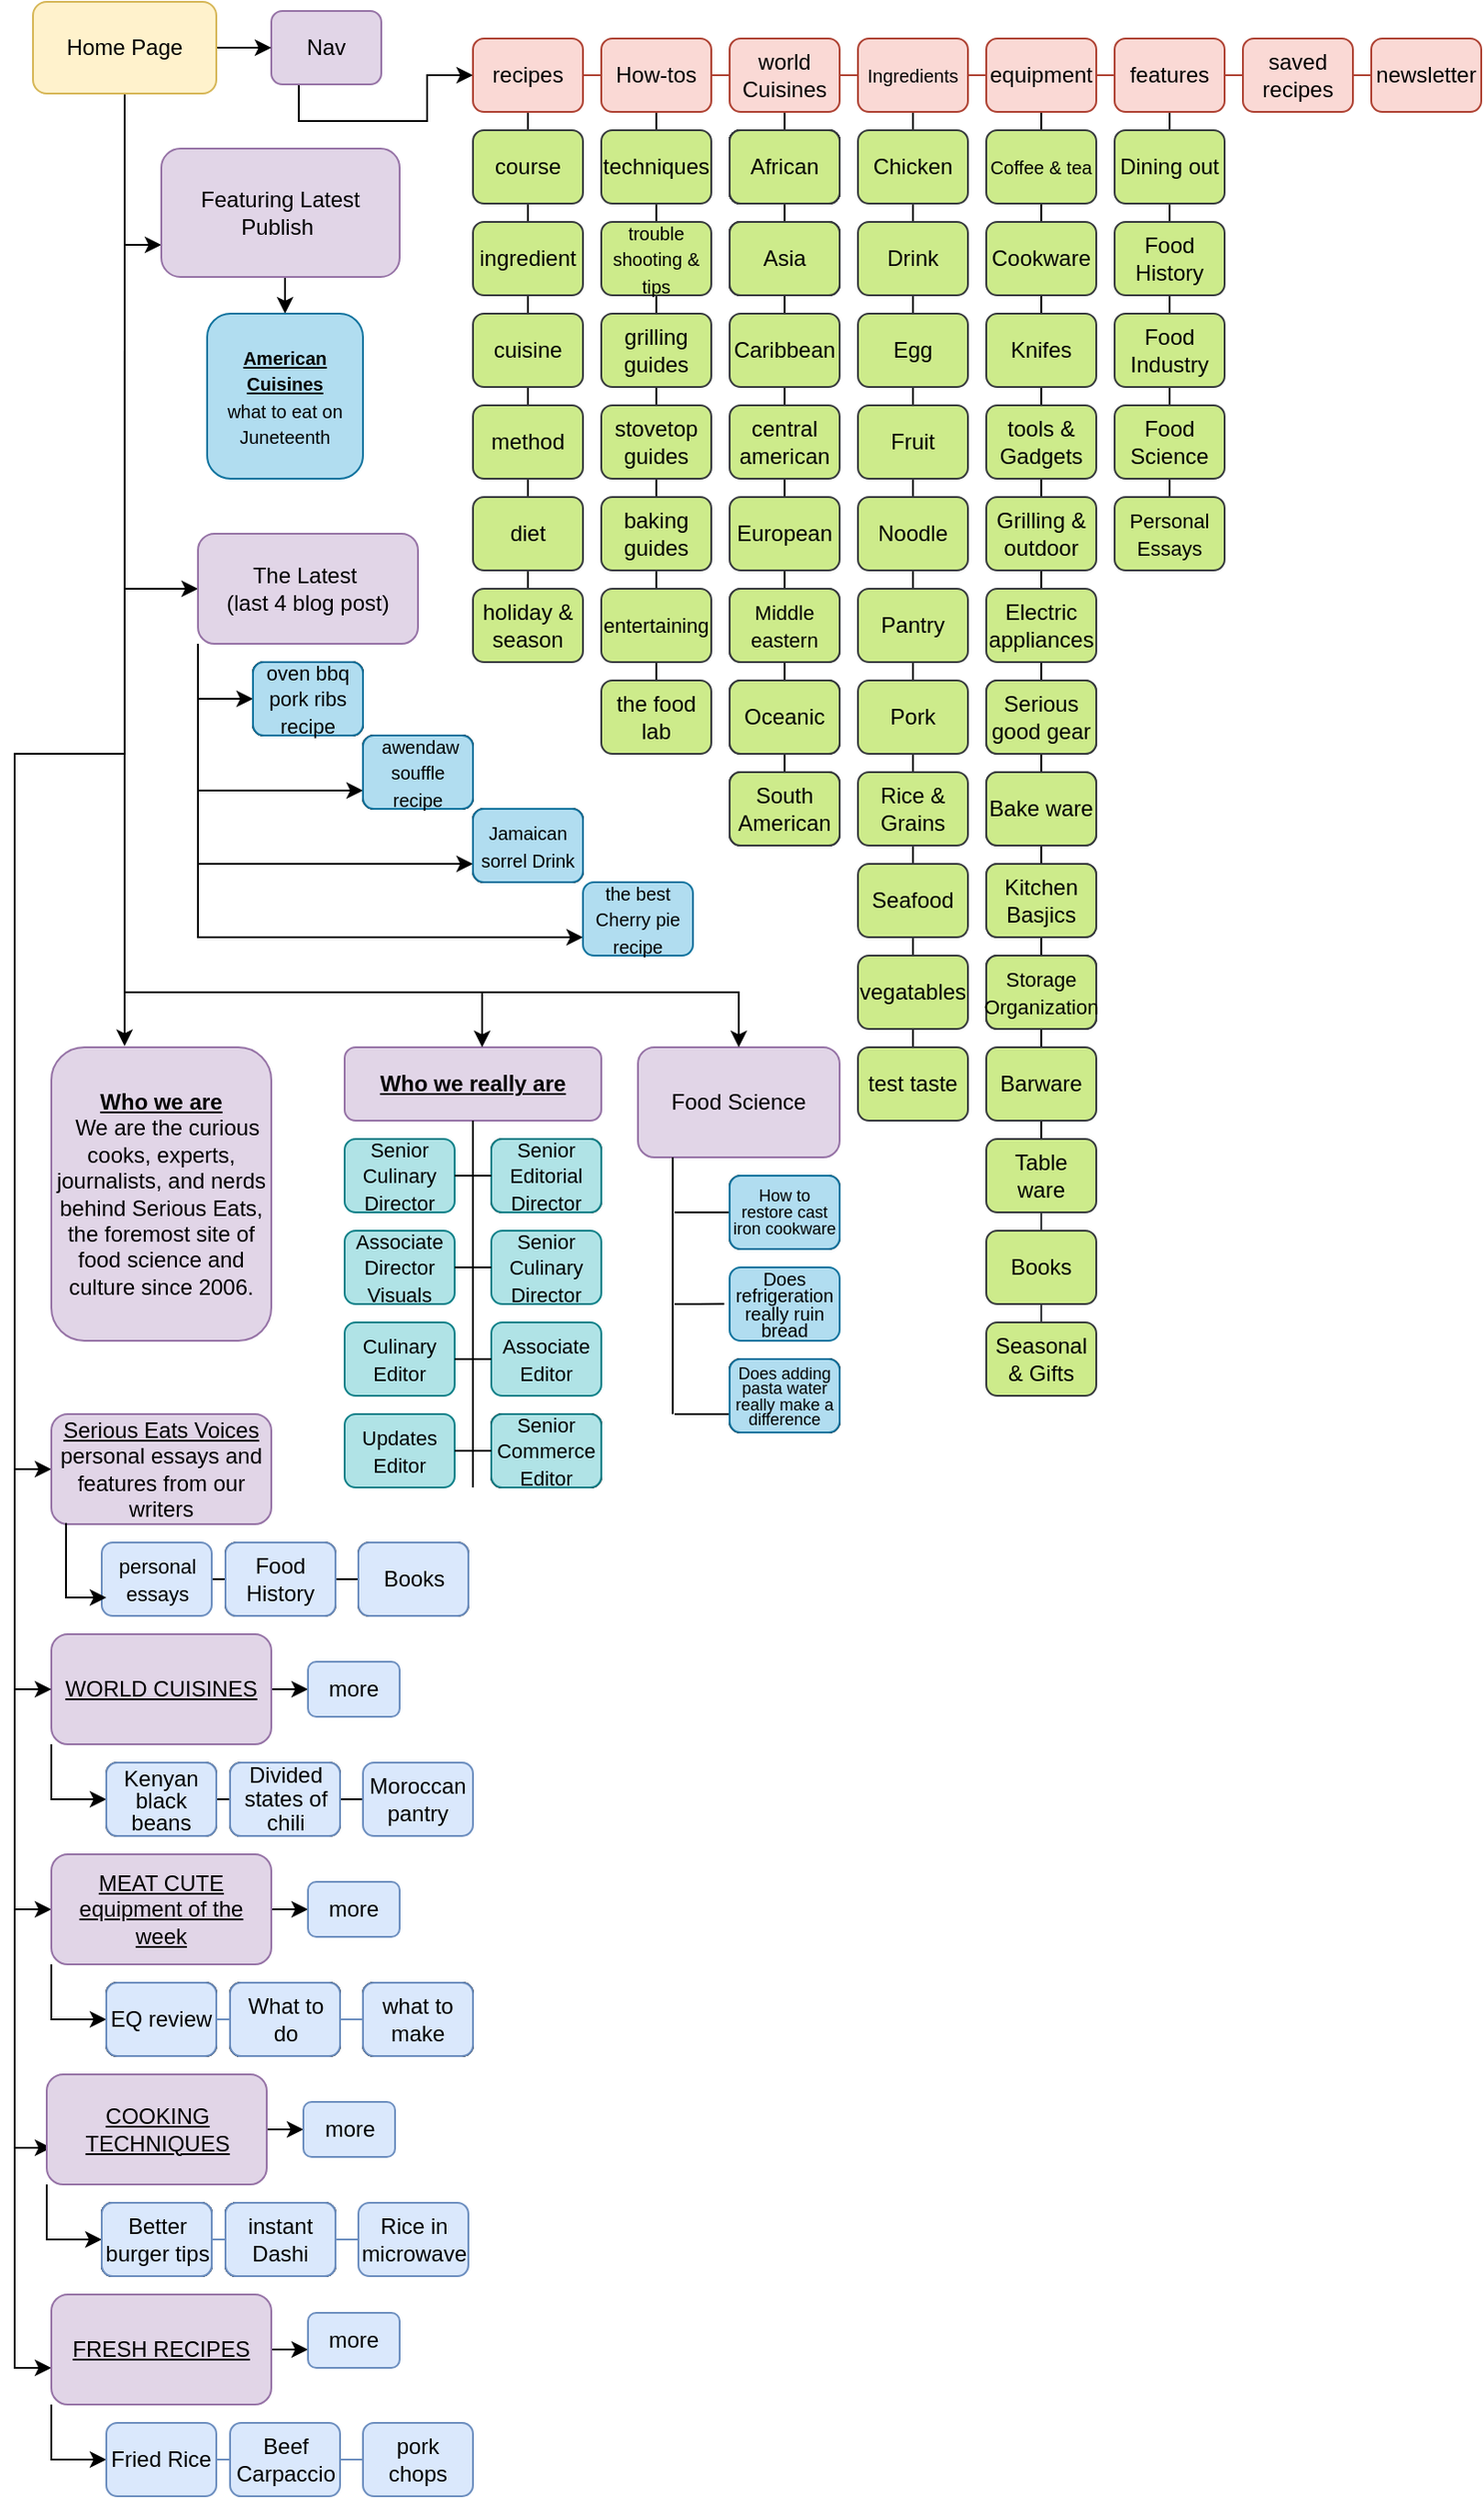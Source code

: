 <mxfile version="21.5.0" type="github">
  <diagram name="Page-1" id="UxIshtgka003ao0sYjYL">
    <mxGraphModel dx="2534" dy="764" grid="1" gridSize="10" guides="1" tooltips="1" connect="1" arrows="0" fold="1" page="1" pageScale="1" pageWidth="1100" pageHeight="1700" math="0" shadow="0">
      <root>
        <mxCell id="0" />
        <mxCell id="1" parent="0" />
        <mxCell id="3FB7eA9qA6CasLgCEaDb-101" value="" style="group" parent="1" vertex="1" connectable="0">
          <mxGeometry x="47.5" y="850" width="200" height="40" as="geometry" />
        </mxCell>
        <mxCell id="3FB7eA9qA6CasLgCEaDb-153" value="" style="endArrow=none;html=1;rounded=0;" parent="3FB7eA9qA6CasLgCEaDb-101" source="3FB7eA9qA6CasLgCEaDb-99" target="3FB7eA9qA6CasLgCEaDb-148" edge="1">
          <mxGeometry width="50" height="50" relative="1" as="geometry">
            <mxPoint x="162.5" y="140" as="sourcePoint" />
            <mxPoint x="212.5" y="90" as="targetPoint" />
          </mxGeometry>
        </mxCell>
        <mxCell id="3FB7eA9qA6CasLgCEaDb-96" value="Books" style="rounded=1;whiteSpace=wrap;html=1;flipH=0;flipV=1;" parent="3FB7eA9qA6CasLgCEaDb-101" vertex="1">
          <mxGeometry x="140" width="60" height="40" as="geometry" />
        </mxCell>
        <mxCell id="3FB7eA9qA6CasLgCEaDb-99" value="&lt;font style=&quot;font-size: 11px;&quot;&gt;personal essays&lt;/font&gt;" style="rounded=1;whiteSpace=wrap;html=1;flipH=0;flipV=1;fillColor=#dae8fc;strokeColor=#6c8ebf;" parent="3FB7eA9qA6CasLgCEaDb-101" vertex="1">
          <mxGeometry width="60" height="40" as="geometry" />
        </mxCell>
        <mxCell id="3FB7eA9qA6CasLgCEaDb-100" value="Food History" style="rounded=1;whiteSpace=wrap;html=1;flipH=0;flipV=1;" parent="3FB7eA9qA6CasLgCEaDb-101" vertex="1">
          <mxGeometry x="67.5" width="60" height="40" as="geometry" />
        </mxCell>
        <mxCell id="3FB7eA9qA6CasLgCEaDb-148" value="Books" style="rounded=1;whiteSpace=wrap;html=1;flipH=0;flipV=1;fillColor=#dae8fc;strokeColor=#6c8ebf;" parent="3FB7eA9qA6CasLgCEaDb-101" vertex="1">
          <mxGeometry x="140" width="60" height="40" as="geometry" />
        </mxCell>
        <mxCell id="3FB7eA9qA6CasLgCEaDb-149" value="Food History" style="rounded=1;whiteSpace=wrap;html=1;flipH=0;flipV=1;fillColor=#dae8fc;strokeColor=#6c8ebf;" parent="3FB7eA9qA6CasLgCEaDb-101" vertex="1">
          <mxGeometry x="67.5" width="60" height="40" as="geometry" />
        </mxCell>
        <mxCell id="VxDrKxtzlqHsqCCPACk3-21" style="edgeStyle=orthogonalEdgeStyle;rounded=0;orthogonalLoop=1;jettySize=auto;html=1;exitX=0.25;exitY=1;exitDx=0;exitDy=0;entryX=0;entryY=0.5;entryDx=0;entryDy=0;" parent="1" source="VxDrKxtzlqHsqCCPACk3-6" target="VxDrKxtzlqHsqCCPACk3-16" edge="1">
          <mxGeometry relative="1" as="geometry" />
        </mxCell>
        <mxCell id="VxDrKxtzlqHsqCCPACk3-6" value="Nav" style="rounded=1;whiteSpace=wrap;html=1;fillColor=#e1d5e7;strokeColor=#9673a6;" parent="1" vertex="1">
          <mxGeometry x="140" y="15" width="60" height="40" as="geometry" />
        </mxCell>
        <mxCell id="VxDrKxtzlqHsqCCPACk3-8" style="edgeStyle=orthogonalEdgeStyle;rounded=0;orthogonalLoop=1;jettySize=auto;html=1;exitX=1;exitY=0.5;exitDx=0;exitDy=0;entryX=0;entryY=0.5;entryDx=0;entryDy=0;" parent="1" source="VxDrKxtzlqHsqCCPACk3-7" target="VxDrKxtzlqHsqCCPACk3-6" edge="1">
          <mxGeometry relative="1" as="geometry" />
        </mxCell>
        <mxCell id="3FB7eA9qA6CasLgCEaDb-21" style="edgeStyle=orthogonalEdgeStyle;rounded=0;orthogonalLoop=1;jettySize=auto;html=1;exitX=0.5;exitY=1;exitDx=0;exitDy=0;entryX=0.75;entryY=1;entryDx=0;entryDy=0;" parent="1" source="VxDrKxtzlqHsqCCPACk3-7" target="3FB7eA9qA6CasLgCEaDb-19" edge="1">
          <mxGeometry relative="1" as="geometry" />
        </mxCell>
        <mxCell id="3FB7eA9qA6CasLgCEaDb-24" style="edgeStyle=orthogonalEdgeStyle;rounded=0;orthogonalLoop=1;jettySize=auto;html=1;exitX=0.5;exitY=1;exitDx=0;exitDy=0;entryX=0;entryY=0.5;entryDx=0;entryDy=0;" parent="1" source="VxDrKxtzlqHsqCCPACk3-7" target="3FB7eA9qA6CasLgCEaDb-22" edge="1">
          <mxGeometry relative="1" as="geometry" />
        </mxCell>
        <mxCell id="3FB7eA9qA6CasLgCEaDb-41" style="edgeStyle=orthogonalEdgeStyle;rounded=0;orthogonalLoop=1;jettySize=auto;html=1;exitX=0.5;exitY=1;exitDx=0;exitDy=0;entryX=0.333;entryY=-0.004;entryDx=0;entryDy=0;entryPerimeter=0;" parent="1" source="VxDrKxtzlqHsqCCPACk3-7" target="3FB7eA9qA6CasLgCEaDb-40" edge="1">
          <mxGeometry relative="1" as="geometry">
            <mxPoint x="30" y="560" as="targetPoint" />
            <Array as="points" />
          </mxGeometry>
        </mxCell>
        <mxCell id="3FB7eA9qA6CasLgCEaDb-93" style="edgeStyle=orthogonalEdgeStyle;rounded=0;orthogonalLoop=1;jettySize=auto;html=1;exitX=0.5;exitY=1;exitDx=0;exitDy=0;entryX=0;entryY=0.5;entryDx=0;entryDy=0;" parent="1" source="VxDrKxtzlqHsqCCPACk3-7" target="3FB7eA9qA6CasLgCEaDb-92" edge="1">
          <mxGeometry relative="1" as="geometry" />
        </mxCell>
        <mxCell id="VxDrKxtzlqHsqCCPACk3-7" value="Home Page" style="rounded=1;whiteSpace=wrap;html=1;fillColor=#fff2cc;strokeColor=#d6b656;" parent="1" vertex="1">
          <mxGeometry x="10" y="10" width="100" height="50" as="geometry" />
        </mxCell>
        <mxCell id="3FB7eA9qA6CasLgCEaDb-3" value="" style="endArrow=none;html=1;rounded=0;fillColor=#cdeb8b;strokeColor=#36393d;" parent="1" source="3FB7eA9qA6CasLgCEaDb-2" target="VxDrKxtzlqHsqCCPACk3-121" edge="1">
          <mxGeometry width="50" height="50" relative="1" as="geometry">
            <mxPoint x="450" y="720" as="sourcePoint" />
            <mxPoint x="500" y="670" as="targetPoint" />
          </mxGeometry>
        </mxCell>
        <mxCell id="3FB7eA9qA6CasLgCEaDb-15" value="" style="endArrow=none;html=1;rounded=0;exitX=0.5;exitY=1;exitDx=0;exitDy=0;" parent="1" source="3FB7eA9qA6CasLgCEaDb-9" target="VxDrKxtzlqHsqCCPACk3-11" edge="1">
          <mxGeometry width="50" height="50" relative="1" as="geometry">
            <mxPoint x="640" y="-22" as="sourcePoint" />
            <mxPoint x="570" y="230" as="targetPoint" />
            <Array as="points">
              <mxPoint x="630" y="70" />
              <mxPoint x="630" y="85" />
            </Array>
          </mxGeometry>
        </mxCell>
        <mxCell id="VxDrKxtzlqHsqCCPACk3-125" value="" style="endArrow=none;html=1;rounded=0;" parent="1" source="VxDrKxtzlqHsqCCPACk3-121" target="VxDrKxtzlqHsqCCPACk3-12" edge="1">
          <mxGeometry width="50" height="50" relative="1" as="geometry">
            <mxPoint x="740" y="410" as="sourcePoint" />
            <mxPoint x="620" y="390" as="targetPoint" />
          </mxGeometry>
        </mxCell>
        <mxCell id="VxDrKxtzlqHsqCCPACk3-93" value="" style="endArrow=none;html=1;rounded=0;" parent="1" source="VxDrKxtzlqHsqCCPACk3-90" target="VxDrKxtzlqHsqCCPACk3-13" edge="1">
          <mxGeometry width="50" height="50" relative="1" as="geometry">
            <mxPoint x="670" y="360" as="sourcePoint" />
            <mxPoint x="550" y="340" as="targetPoint" />
          </mxGeometry>
        </mxCell>
        <mxCell id="VxDrKxtzlqHsqCCPACk3-22" value="" style="endArrow=none;html=1;rounded=0;fillColor=#fad9d5;strokeColor=#ae4132;" parent="1" source="VxDrKxtzlqHsqCCPACk3-16" target="VxDrKxtzlqHsqCCPACk3-9" edge="1">
          <mxGeometry width="50" height="50" relative="1" as="geometry">
            <mxPoint x="450" y="190" as="sourcePoint" />
            <mxPoint x="500" y="140" as="targetPoint" />
          </mxGeometry>
        </mxCell>
        <mxCell id="VxDrKxtzlqHsqCCPACk3-33" value="" style="endArrow=none;html=1;rounded=0;" parent="1" source="VxDrKxtzlqHsqCCPACk3-32" target="VxDrKxtzlqHsqCCPACk3-16" edge="1">
          <mxGeometry width="50" height="50" relative="1" as="geometry">
            <mxPoint x="400" y="200" as="sourcePoint" />
            <mxPoint x="450" y="150" as="targetPoint" />
          </mxGeometry>
        </mxCell>
        <mxCell id="VxDrKxtzlqHsqCCPACk3-45" value="" style="endArrow=none;html=1;rounded=0;exitX=0.5;exitY=1;exitDx=0;exitDy=0;" parent="1" source="VxDrKxtzlqHsqCCPACk3-50" edge="1">
          <mxGeometry width="50" height="50" relative="1" as="geometry">
            <mxPoint x="540" y="200" as="sourcePoint" />
            <mxPoint x="420" y="70" as="targetPoint" />
            <Array as="points">
              <mxPoint x="420" y="460" />
              <mxPoint x="420" y="260" />
            </Array>
          </mxGeometry>
        </mxCell>
        <mxCell id="VxDrKxtzlqHsqCCPACk3-37" value="" style="endArrow=none;html=1;rounded=0;exitX=0.5;exitY=1;exitDx=0;exitDy=0;" parent="1" source="VxDrKxtzlqHsqCCPACk3-41" edge="1">
          <mxGeometry width="50" height="50" relative="1" as="geometry">
            <mxPoint x="470" y="200" as="sourcePoint" />
            <mxPoint x="350" y="70" as="targetPoint" />
          </mxGeometry>
        </mxCell>
        <mxCell id="VxDrKxtzlqHsqCCPACk3-25" value="course" style="rounded=1;whiteSpace=wrap;html=1;fillColor=#cdeb8b;strokeColor=#36393d;" parent="1" vertex="1">
          <mxGeometry x="250" y="80" width="60" height="40" as="geometry" />
        </mxCell>
        <mxCell id="VxDrKxtzlqHsqCCPACk3-26" value="ingredient" style="rounded=1;whiteSpace=wrap;html=1;fillColor=#cdeb8b;strokeColor=#36393d;" parent="1" vertex="1">
          <mxGeometry x="250" y="130" width="60" height="40" as="geometry" />
        </mxCell>
        <mxCell id="VxDrKxtzlqHsqCCPACk3-27" value="cuisine" style="rounded=1;whiteSpace=wrap;html=1;fillColor=#cdeb8b;strokeColor=#36393d;" parent="1" vertex="1">
          <mxGeometry x="250" y="180" width="60" height="40" as="geometry" />
        </mxCell>
        <mxCell id="VxDrKxtzlqHsqCCPACk3-28" style="edgeStyle=orthogonalEdgeStyle;rounded=0;orthogonalLoop=1;jettySize=auto;html=1;exitX=0.5;exitY=1;exitDx=0;exitDy=0;fillColor=#cdeb8b;strokeColor=#36393d;" parent="1" source="VxDrKxtzlqHsqCCPACk3-26" target="VxDrKxtzlqHsqCCPACk3-26" edge="1">
          <mxGeometry relative="1" as="geometry" />
        </mxCell>
        <mxCell id="VxDrKxtzlqHsqCCPACk3-29" style="edgeStyle=orthogonalEdgeStyle;rounded=0;orthogonalLoop=1;jettySize=auto;html=1;exitX=0.5;exitY=1;exitDx=0;exitDy=0;fillColor=#cdeb8b;strokeColor=#36393d;" parent="1" source="VxDrKxtzlqHsqCCPACk3-27" target="VxDrKxtzlqHsqCCPACk3-27" edge="1">
          <mxGeometry relative="1" as="geometry" />
        </mxCell>
        <mxCell id="VxDrKxtzlqHsqCCPACk3-30" value="method" style="rounded=1;whiteSpace=wrap;html=1;fillColor=#cdeb8b;strokeColor=#36393d;" parent="1" vertex="1">
          <mxGeometry x="250" y="230" width="60" height="40" as="geometry" />
        </mxCell>
        <mxCell id="VxDrKxtzlqHsqCCPACk3-31" value="diet" style="rounded=1;whiteSpace=wrap;html=1;fillColor=#cdeb8b;strokeColor=#36393d;" parent="1" vertex="1">
          <mxGeometry x="250" y="280" width="60" height="40" as="geometry" />
        </mxCell>
        <mxCell id="VxDrKxtzlqHsqCCPACk3-32" value="holiday &amp;amp; season" style="rounded=1;whiteSpace=wrap;html=1;fillColor=#cdeb8b;strokeColor=#36393d;" parent="1" vertex="1">
          <mxGeometry x="250" y="330" width="60" height="40" as="geometry" />
        </mxCell>
        <mxCell id="VxDrKxtzlqHsqCCPACk3-34" value="techniques" style="rounded=1;whiteSpace=wrap;html=1;fillColor=#cdeb8b;strokeColor=#36393d;" parent="1" vertex="1">
          <mxGeometry x="320" y="80" width="60" height="40" as="geometry" />
        </mxCell>
        <mxCell id="VxDrKxtzlqHsqCCPACk3-35" value="&lt;font style=&quot;font-size: 10px;&quot;&gt;trouble&lt;br&gt;shooting &amp;amp;&lt;br&gt;tips&lt;br&gt;&lt;/font&gt;" style="rounded=1;whiteSpace=wrap;html=1;fillColor=#cdeb8b;strokeColor=#36393d;" parent="1" vertex="1">
          <mxGeometry x="320" y="130" width="60" height="40" as="geometry" />
        </mxCell>
        <mxCell id="VxDrKxtzlqHsqCCPACk3-36" value="grilling guides" style="rounded=1;whiteSpace=wrap;html=1;fillColor=#cdeb8b;strokeColor=#36393d;" parent="1" vertex="1">
          <mxGeometry x="320" y="180" width="60" height="40" as="geometry" />
        </mxCell>
        <mxCell id="VxDrKxtzlqHsqCCPACk3-38" value="stovetop guides" style="rounded=1;whiteSpace=wrap;html=1;fillColor=#cdeb8b;strokeColor=#36393d;" parent="1" vertex="1">
          <mxGeometry x="320" y="230" width="60" height="40" as="geometry" />
        </mxCell>
        <mxCell id="VxDrKxtzlqHsqCCPACk3-39" value="baking guides" style="rounded=1;whiteSpace=wrap;html=1;fillColor=#cdeb8b;strokeColor=#36393d;" parent="1" vertex="1">
          <mxGeometry x="320" y="280" width="60" height="40" as="geometry" />
        </mxCell>
        <mxCell id="VxDrKxtzlqHsqCCPACk3-40" value="&lt;font style=&quot;font-size: 11px;&quot;&gt;entertaining&lt;/font&gt;" style="rounded=1;whiteSpace=wrap;html=1;fillColor=#cdeb8b;strokeColor=#36393d;" parent="1" vertex="1">
          <mxGeometry x="320" y="330" width="60" height="40" as="geometry" />
        </mxCell>
        <mxCell id="VxDrKxtzlqHsqCCPACk3-41" value="the food lab" style="rounded=1;whiteSpace=wrap;html=1;fillColor=#cdeb8b;strokeColor=#36393d;" parent="1" vertex="1">
          <mxGeometry x="320" y="380" width="60" height="40" as="geometry" />
        </mxCell>
        <mxCell id="VxDrKxtzlqHsqCCPACk3-43" value="African" style="rounded=1;whiteSpace=wrap;html=1;fillColor=#cdeb8b;strokeColor=#36393d;" parent="1" vertex="1">
          <mxGeometry x="390" y="80" width="60" height="40" as="geometry" />
        </mxCell>
        <mxCell id="VxDrKxtzlqHsqCCPACk3-44" value="&lt;font style=&quot;font-size: 12px;&quot;&gt;Asia&lt;br&gt;&lt;/font&gt;" style="rounded=1;whiteSpace=wrap;html=1;fillColor=#cdeb8b;strokeColor=#36393d;" parent="1" vertex="1">
          <mxGeometry x="390" y="130" width="60" height="40" as="geometry" />
        </mxCell>
        <mxCell id="VxDrKxtzlqHsqCCPACk3-46" value="Caribbean" style="rounded=1;whiteSpace=wrap;html=1;fillColor=#cdeb8b;strokeColor=#36393d;" parent="1" vertex="1">
          <mxGeometry x="390" y="180" width="60" height="40" as="geometry" />
        </mxCell>
        <mxCell id="VxDrKxtzlqHsqCCPACk3-47" value="central american" style="rounded=1;whiteSpace=wrap;html=1;fillColor=#cdeb8b;strokeColor=#36393d;" parent="1" vertex="1">
          <mxGeometry x="390" y="230" width="60" height="40" as="geometry" />
        </mxCell>
        <mxCell id="VxDrKxtzlqHsqCCPACk3-48" value="European" style="rounded=1;whiteSpace=wrap;html=1;fillColor=#cdeb8b;strokeColor=#36393d;" parent="1" vertex="1">
          <mxGeometry x="390" y="280" width="60" height="40" as="geometry" />
        </mxCell>
        <mxCell id="VxDrKxtzlqHsqCCPACk3-49" value="&lt;font style=&quot;font-size: 11px;&quot;&gt;Middle eastern&lt;/font&gt;" style="rounded=1;whiteSpace=wrap;html=1;fillColor=#cdeb8b;strokeColor=#36393d;" parent="1" vertex="1">
          <mxGeometry x="390" y="330" width="60" height="40" as="geometry" />
        </mxCell>
        <mxCell id="VxDrKxtzlqHsqCCPACk3-50" value="North American" style="rounded=1;whiteSpace=wrap;html=1;fillColor=#cdeb8b;strokeColor=#36393d;" parent="1" vertex="1">
          <mxGeometry x="390" y="380" width="60" height="40" as="geometry" />
        </mxCell>
        <mxCell id="VxDrKxtzlqHsqCCPACk3-51" value="Oceanic" style="rounded=1;whiteSpace=wrap;html=1;fillColor=#cdeb8b;strokeColor=#36393d;" parent="1" vertex="1">
          <mxGeometry x="390" y="430" width="60" height="40" as="geometry" />
        </mxCell>
        <mxCell id="VxDrKxtzlqHsqCCPACk3-57" value="Oceanic" style="rounded=1;whiteSpace=wrap;html=1;fillColor=#cdeb8b;strokeColor=#36393d;" parent="1" vertex="1">
          <mxGeometry x="390" y="430" width="60" height="40" as="geometry" />
        </mxCell>
        <mxCell id="VxDrKxtzlqHsqCCPACk3-58" value="North American" style="rounded=1;whiteSpace=wrap;html=1;fillColor=#cdeb8b;strokeColor=#36393d;" parent="1" vertex="1">
          <mxGeometry x="390" y="380" width="60" height="40" as="geometry" />
        </mxCell>
        <mxCell id="VxDrKxtzlqHsqCCPACk3-59" value="&lt;font style=&quot;font-size: 11px;&quot;&gt;Middle eastern&lt;/font&gt;" style="rounded=1;whiteSpace=wrap;html=1;fillColor=#cdeb8b;strokeColor=#36393d;" parent="1" vertex="1">
          <mxGeometry x="390" y="330" width="60" height="40" as="geometry" />
        </mxCell>
        <mxCell id="VxDrKxtzlqHsqCCPACk3-65" value="African" style="rounded=1;whiteSpace=wrap;html=1;fillColor=#cdeb8b;strokeColor=#36393d;" parent="1" vertex="1">
          <mxGeometry x="390" y="80" width="60" height="40" as="geometry" />
        </mxCell>
        <mxCell id="VxDrKxtzlqHsqCCPACk3-66" value="African" style="rounded=1;whiteSpace=wrap;html=1;fillColor=#cdeb8b;strokeColor=#36393d;" parent="1" vertex="1">
          <mxGeometry x="390" y="80" width="60" height="40" as="geometry" />
        </mxCell>
        <mxCell id="VxDrKxtzlqHsqCCPACk3-67" value="African" style="rounded=1;whiteSpace=wrap;html=1;fillColor=#cdeb8b;strokeColor=#36393d;" parent="1" vertex="1">
          <mxGeometry x="390" y="80" width="60" height="40" as="geometry" />
        </mxCell>
        <mxCell id="VxDrKxtzlqHsqCCPACk3-68" value="African" style="rounded=1;whiteSpace=wrap;html=1;fillColor=#cdeb8b;strokeColor=#36393d;" parent="1" vertex="1">
          <mxGeometry x="390" y="80" width="60" height="40" as="geometry" />
        </mxCell>
        <mxCell id="VxDrKxtzlqHsqCCPACk3-69" value="African" style="rounded=1;whiteSpace=wrap;html=1;fillColor=#cdeb8b;strokeColor=#36393d;" parent="1" vertex="1">
          <mxGeometry x="390" y="80" width="60" height="40" as="geometry" />
        </mxCell>
        <mxCell id="VxDrKxtzlqHsqCCPACk3-70" value="African" style="rounded=1;whiteSpace=wrap;html=1;fillColor=#cdeb8b;strokeColor=#36393d;" parent="1" vertex="1">
          <mxGeometry x="390" y="80" width="60" height="40" as="geometry" />
        </mxCell>
        <mxCell id="VxDrKxtzlqHsqCCPACk3-71" value="&lt;font style=&quot;font-size: 12px;&quot;&gt;Asia&lt;br&gt;&lt;/font&gt;" style="rounded=1;whiteSpace=wrap;html=1;fillColor=#cdeb8b;strokeColor=#36393d;" parent="1" vertex="1">
          <mxGeometry x="390" y="130" width="60" height="40" as="geometry" />
        </mxCell>
        <mxCell id="VxDrKxtzlqHsqCCPACk3-72" value="African" style="rounded=1;whiteSpace=wrap;html=1;fillColor=#cdeb8b;strokeColor=#36393d;" parent="1" vertex="1">
          <mxGeometry x="390" y="80" width="60" height="40" as="geometry" />
        </mxCell>
        <mxCell id="VxDrKxtzlqHsqCCPACk3-73" value="&lt;font style=&quot;font-size: 12px;&quot;&gt;Asia&lt;br&gt;&lt;/font&gt;" style="rounded=1;whiteSpace=wrap;html=1;fillColor=#cdeb8b;strokeColor=#36393d;" parent="1" vertex="1">
          <mxGeometry x="390" y="130" width="60" height="40" as="geometry" />
        </mxCell>
        <mxCell id="VxDrKxtzlqHsqCCPACk3-74" value="African" style="rounded=1;whiteSpace=wrap;html=1;fillColor=#cdeb8b;strokeColor=#36393d;" parent="1" vertex="1">
          <mxGeometry x="390" y="80" width="60" height="40" as="geometry" />
        </mxCell>
        <mxCell id="VxDrKxtzlqHsqCCPACk3-75" value="&lt;font style=&quot;font-size: 12px;&quot;&gt;Asia&lt;br&gt;&lt;/font&gt;" style="rounded=1;whiteSpace=wrap;html=1;fillColor=#cdeb8b;strokeColor=#36393d;" parent="1" vertex="1">
          <mxGeometry x="390" y="130" width="60" height="40" as="geometry" />
        </mxCell>
        <mxCell id="VxDrKxtzlqHsqCCPACk3-76" value="African" style="rounded=1;whiteSpace=wrap;html=1;fillColor=#cdeb8b;strokeColor=#36393d;" parent="1" vertex="1">
          <mxGeometry x="390" y="80" width="60" height="40" as="geometry" />
        </mxCell>
        <mxCell id="VxDrKxtzlqHsqCCPACk3-77" value="&lt;font style=&quot;font-size: 12px;&quot;&gt;Asia&lt;br&gt;&lt;/font&gt;" style="rounded=1;whiteSpace=wrap;html=1;fillColor=#cdeb8b;strokeColor=#36393d;" parent="1" vertex="1">
          <mxGeometry x="390" y="130" width="60" height="40" as="geometry" />
        </mxCell>
        <mxCell id="VxDrKxtzlqHsqCCPACk3-78" value="South American" style="rounded=1;whiteSpace=wrap;html=1;fillColor=#cdeb8b;strokeColor=#36393d;" parent="1" vertex="1">
          <mxGeometry x="390" y="430" width="60" height="40" as="geometry" />
        </mxCell>
        <mxCell id="VxDrKxtzlqHsqCCPACk3-79" value="Oceanic" style="rounded=1;whiteSpace=wrap;html=1;fillColor=#cdeb8b;strokeColor=#36393d;" parent="1" vertex="1">
          <mxGeometry x="390" y="380" width="60" height="40" as="geometry" />
        </mxCell>
        <mxCell id="VxDrKxtzlqHsqCCPACk3-9" value="newsletter" style="rounded=1;whiteSpace=wrap;html=1;fillColor=#fad9d5;strokeColor=#ae4132;" parent="1" vertex="1">
          <mxGeometry x="740" y="30" width="60" height="40" as="geometry" />
        </mxCell>
        <mxCell id="VxDrKxtzlqHsqCCPACk3-10" value="saved recipes" style="rounded=1;whiteSpace=wrap;html=1;fillColor=#fad9d5;strokeColor=#ae4132;" parent="1" vertex="1">
          <mxGeometry x="670" y="30" width="60" height="40" as="geometry" />
        </mxCell>
        <mxCell id="VxDrKxtzlqHsqCCPACk3-11" value="features" style="rounded=1;whiteSpace=wrap;html=1;fillColor=#fad9d5;strokeColor=#ae4132;" parent="1" vertex="1">
          <mxGeometry x="600" y="30" width="60" height="40" as="geometry" />
        </mxCell>
        <mxCell id="VxDrKxtzlqHsqCCPACk3-12" value="equipment" style="rounded=1;whiteSpace=wrap;html=1;fillColor=#fad9d5;strokeColor=#ae4132;" parent="1" vertex="1">
          <mxGeometry x="530" y="30" width="60" height="40" as="geometry" />
        </mxCell>
        <mxCell id="VxDrKxtzlqHsqCCPACk3-14" value="world Cuisines" style="rounded=1;whiteSpace=wrap;html=1;fillColor=#fad9d5;strokeColor=#ae4132;" parent="1" vertex="1">
          <mxGeometry x="390" y="30" width="60" height="40" as="geometry" />
        </mxCell>
        <mxCell id="VxDrKxtzlqHsqCCPACk3-15" value="How-tos" style="rounded=1;whiteSpace=wrap;html=1;fillColor=#fad9d5;strokeColor=#ae4132;" parent="1" vertex="1">
          <mxGeometry x="320" y="30" width="60" height="40" as="geometry" />
        </mxCell>
        <mxCell id="VxDrKxtzlqHsqCCPACk3-16" value="recipes" style="rounded=1;whiteSpace=wrap;html=1;fillColor=#fad9d5;strokeColor=#ae4132;" parent="1" vertex="1">
          <mxGeometry x="250" y="30" width="60" height="40" as="geometry" />
        </mxCell>
        <mxCell id="VxDrKxtzlqHsqCCPACk3-80" value="Rice &amp;amp; Grains" style="rounded=1;whiteSpace=wrap;html=1;fillColor=#cdeb8b;strokeColor=#36393d;" parent="1" vertex="1">
          <mxGeometry x="460" y="430" width="60" height="40" as="geometry" />
        </mxCell>
        <mxCell id="VxDrKxtzlqHsqCCPACk3-81" value="Pork" style="rounded=1;whiteSpace=wrap;html=1;fillColor=#cdeb8b;strokeColor=#36393d;" parent="1" vertex="1">
          <mxGeometry x="460" y="380" width="60" height="40" as="geometry" />
        </mxCell>
        <mxCell id="VxDrKxtzlqHsqCCPACk3-82" value="&lt;font style=&quot;font-size: 12px;&quot;&gt;Pantry&lt;/font&gt;" style="rounded=1;whiteSpace=wrap;html=1;fillColor=#cdeb8b;strokeColor=#36393d;" parent="1" vertex="1">
          <mxGeometry x="460" y="330" width="60" height="40" as="geometry" />
        </mxCell>
        <mxCell id="VxDrKxtzlqHsqCCPACk3-83" value="Noodle" style="rounded=1;whiteSpace=wrap;html=1;fillColor=#cdeb8b;strokeColor=#36393d;" parent="1" vertex="1">
          <mxGeometry x="460" y="280" width="60" height="40" as="geometry" />
        </mxCell>
        <mxCell id="VxDrKxtzlqHsqCCPACk3-84" value="Fruit" style="rounded=1;whiteSpace=wrap;html=1;fillColor=#cdeb8b;strokeColor=#36393d;" parent="1" vertex="1">
          <mxGeometry x="460" y="230" width="60" height="40" as="geometry" />
        </mxCell>
        <mxCell id="VxDrKxtzlqHsqCCPACk3-85" value="Egg" style="rounded=1;whiteSpace=wrap;html=1;fillColor=#cdeb8b;strokeColor=#36393d;" parent="1" vertex="1">
          <mxGeometry x="460" y="180" width="60" height="40" as="geometry" />
        </mxCell>
        <mxCell id="VxDrKxtzlqHsqCCPACk3-86" value="&lt;font style=&quot;font-size: 12px;&quot;&gt;Drink&lt;br&gt;&lt;/font&gt;" style="rounded=1;whiteSpace=wrap;html=1;fillColor=#cdeb8b;strokeColor=#36393d;" parent="1" vertex="1">
          <mxGeometry x="460" y="130" width="60" height="40" as="geometry" />
        </mxCell>
        <mxCell id="VxDrKxtzlqHsqCCPACk3-87" value="Chicken" style="rounded=1;whiteSpace=wrap;html=1;container=0;fillColor=#cdeb8b;strokeColor=#36393d;" parent="1" vertex="1">
          <mxGeometry x="460" y="80" width="60" height="40" as="geometry" />
        </mxCell>
        <mxCell id="VxDrKxtzlqHsqCCPACk3-89" value="Seafood" style="rounded=1;whiteSpace=wrap;html=1;flipH=0;flipV=0;fillColor=#cdeb8b;strokeColor=#36393d;" parent="1" vertex="1">
          <mxGeometry x="460" y="480" width="60" height="40" as="geometry" />
        </mxCell>
        <mxCell id="VxDrKxtzlqHsqCCPACk3-90" value="test taste" style="rounded=1;whiteSpace=wrap;html=1;flipH=0;flipV=0;fillColor=#cdeb8b;strokeColor=#36393d;" parent="1" vertex="1">
          <mxGeometry x="460" y="580" width="60" height="40" as="geometry" />
        </mxCell>
        <mxCell id="VxDrKxtzlqHsqCCPACk3-91" value="vegatables" style="rounded=1;whiteSpace=wrap;html=1;flipH=0;flipV=0;fillColor=#cdeb8b;strokeColor=#36393d;" parent="1" vertex="1">
          <mxGeometry x="460" y="530" width="60" height="40" as="geometry" />
        </mxCell>
        <mxCell id="VxDrKxtzlqHsqCCPACk3-92" style="edgeStyle=orthogonalEdgeStyle;rounded=0;orthogonalLoop=1;jettySize=auto;html=1;exitX=0.5;exitY=1;exitDx=0;exitDy=0;fillColor=#cdeb8b;strokeColor=#36393d;" parent="1" source="VxDrKxtzlqHsqCCPACk3-91" target="VxDrKxtzlqHsqCCPACk3-91" edge="1">
          <mxGeometry relative="1" as="geometry" />
        </mxCell>
        <mxCell id="VxDrKxtzlqHsqCCPACk3-13" value="&lt;font style=&quot;font-size: 10px;&quot;&gt;Ingredients&lt;/font&gt;" style="rounded=1;whiteSpace=wrap;html=1;fillColor=#fad9d5;strokeColor=#ae4132;" parent="1" vertex="1">
          <mxGeometry x="460" y="30" width="60" height="40" as="geometry" />
        </mxCell>
        <mxCell id="3FB7eA9qA6CasLgCEaDb-2" value="Seasonal &amp;amp; Gifts" style="rounded=1;whiteSpace=wrap;html=1;flipH=0;flipV=0;fillColor=#cdeb8b;strokeColor=#36393d;" parent="1" vertex="1">
          <mxGeometry x="530" y="730" width="60" height="40" as="geometry" />
        </mxCell>
        <mxCell id="3FB7eA9qA6CasLgCEaDb-1" value="Books" style="rounded=1;whiteSpace=wrap;html=1;flipH=0;flipV=0;fillColor=#cdeb8b;strokeColor=#36393d;" parent="1" vertex="1">
          <mxGeometry x="530" y="680" width="60" height="40" as="geometry" />
        </mxCell>
        <mxCell id="VxDrKxtzlqHsqCCPACk3-112" value="Kitchen Basjics" style="rounded=1;whiteSpace=wrap;html=1;fillColor=#cdeb8b;strokeColor=#36393d;" parent="1" vertex="1">
          <mxGeometry x="530" y="480" width="60" height="40" as="geometry" />
        </mxCell>
        <mxCell id="VxDrKxtzlqHsqCCPACk3-113" value="Bake ware" style="rounded=1;whiteSpace=wrap;html=1;fillColor=#cdeb8b;strokeColor=#36393d;" parent="1" vertex="1">
          <mxGeometry x="530" y="430" width="60" height="40" as="geometry" />
        </mxCell>
        <mxCell id="VxDrKxtzlqHsqCCPACk3-114" value="&lt;font style=&quot;font-size: 12px;&quot;&gt;Serious good gear&lt;/font&gt;" style="rounded=1;whiteSpace=wrap;html=1;fillColor=#cdeb8b;strokeColor=#36393d;" parent="1" vertex="1">
          <mxGeometry x="530" y="380" width="60" height="40" as="geometry" />
        </mxCell>
        <mxCell id="VxDrKxtzlqHsqCCPACk3-115" value="Electric appliances" style="rounded=1;whiteSpace=wrap;html=1;fillColor=#cdeb8b;strokeColor=#36393d;" parent="1" vertex="1">
          <mxGeometry x="530" y="330" width="60" height="40" as="geometry" />
        </mxCell>
        <mxCell id="VxDrKxtzlqHsqCCPACk3-116" value="Grilling &amp;amp; outdoor" style="rounded=1;whiteSpace=wrap;html=1;fillColor=#cdeb8b;strokeColor=#36393d;" parent="1" vertex="1">
          <mxGeometry x="530" y="280" width="60" height="40" as="geometry" />
        </mxCell>
        <mxCell id="VxDrKxtzlqHsqCCPACk3-117" value="tools &amp;amp; Gadgets" style="rounded=1;whiteSpace=wrap;html=1;fillColor=#cdeb8b;strokeColor=#36393d;" parent="1" vertex="1">
          <mxGeometry x="530" y="230" width="60" height="40" as="geometry" />
        </mxCell>
        <mxCell id="VxDrKxtzlqHsqCCPACk3-118" value="&lt;font style=&quot;font-size: 12px;&quot;&gt;Knifes&lt;br&gt;&lt;/font&gt;" style="rounded=1;whiteSpace=wrap;html=1;fillColor=#cdeb8b;strokeColor=#36393d;" parent="1" vertex="1">
          <mxGeometry x="530" y="180" width="60" height="40" as="geometry" />
        </mxCell>
        <mxCell id="VxDrKxtzlqHsqCCPACk3-119" value="Cookware" style="rounded=1;whiteSpace=wrap;html=1;container=0;fillColor=#cdeb8b;strokeColor=#36393d;" parent="1" vertex="1">
          <mxGeometry x="530" y="130" width="60" height="40" as="geometry" />
        </mxCell>
        <mxCell id="VxDrKxtzlqHsqCCPACk3-120" value="&lt;font style=&quot;font-size: 11px;&quot;&gt;Storage Organization&lt;/font&gt;" style="rounded=1;whiteSpace=wrap;html=1;flipH=0;flipV=0;fillColor=#cdeb8b;strokeColor=#36393d;" parent="1" vertex="1">
          <mxGeometry x="530" y="530" width="60" height="40" as="geometry" />
        </mxCell>
        <mxCell id="VxDrKxtzlqHsqCCPACk3-121" value="Table ware" style="rounded=1;whiteSpace=wrap;html=1;flipH=0;flipV=0;fillColor=#cdeb8b;strokeColor=#36393d;" parent="1" vertex="1">
          <mxGeometry x="530" y="630" width="60" height="40" as="geometry" />
        </mxCell>
        <mxCell id="VxDrKxtzlqHsqCCPACk3-122" value="Barware" style="rounded=1;whiteSpace=wrap;html=1;flipH=0;flipV=0;fillColor=#cdeb8b;strokeColor=#36393d;" parent="1" vertex="1">
          <mxGeometry x="530" y="580" width="60" height="40" as="geometry" />
        </mxCell>
        <mxCell id="VxDrKxtzlqHsqCCPACk3-123" style="edgeStyle=orthogonalEdgeStyle;rounded=0;orthogonalLoop=1;jettySize=auto;html=1;exitX=0.5;exitY=1;exitDx=0;exitDy=0;fillColor=#cdeb8b;strokeColor=#36393d;" parent="1" source="VxDrKxtzlqHsqCCPACk3-122" target="VxDrKxtzlqHsqCCPACk3-122" edge="1">
          <mxGeometry relative="1" as="geometry" />
        </mxCell>
        <mxCell id="VxDrKxtzlqHsqCCPACk3-124" value="&lt;font style=&quot;font-size: 10px;&quot;&gt;Coffee &amp;amp; tea&lt;/font&gt;" style="rounded=1;whiteSpace=wrap;html=1;fillColor=#cdeb8b;strokeColor=#36393d;" parent="1" vertex="1">
          <mxGeometry x="530" y="80" width="60" height="40" as="geometry" />
        </mxCell>
        <mxCell id="3FB7eA9qA6CasLgCEaDb-4" value="&lt;font style=&quot;font-size: 11px;&quot;&gt;Storage Organization&lt;/font&gt;" style="rounded=1;whiteSpace=wrap;html=1;flipH=0;flipV=0;fillColor=#cdeb8b;strokeColor=#36393d;" parent="1" vertex="1">
          <mxGeometry x="530" y="530" width="60" height="40" as="geometry" />
        </mxCell>
        <mxCell id="3FB7eA9qA6CasLgCEaDb-5" value="&lt;font style=&quot;font-size: 11px;&quot;&gt;Storage Organization&lt;/font&gt;" style="rounded=1;whiteSpace=wrap;html=1;flipH=0;flipV=0;fillColor=#cdeb8b;strokeColor=#36393d;" parent="1" vertex="1">
          <mxGeometry x="530" y="530" width="60" height="40" as="geometry" />
        </mxCell>
        <mxCell id="3FB7eA9qA6CasLgCEaDb-6" value="Kitchen Basjics" style="rounded=1;whiteSpace=wrap;html=1;fillColor=#cdeb8b;strokeColor=#36393d;" parent="1" vertex="1">
          <mxGeometry x="530" y="480" width="60" height="40" as="geometry" />
        </mxCell>
        <mxCell id="3FB7eA9qA6CasLgCEaDb-7" value="Bake ware" style="rounded=1;whiteSpace=wrap;html=1;fillColor=#cdeb8b;strokeColor=#36393d;" parent="1" vertex="1">
          <mxGeometry x="530" y="430" width="60" height="40" as="geometry" />
        </mxCell>
        <mxCell id="3FB7eA9qA6CasLgCEaDb-8" value="&lt;font style=&quot;font-size: 12px;&quot;&gt;Serious good gear&lt;/font&gt;" style="rounded=1;whiteSpace=wrap;html=1;fillColor=#cdeb8b;strokeColor=#36393d;" parent="1" vertex="1">
          <mxGeometry x="530" y="380" width="60" height="40" as="geometry" />
        </mxCell>
        <mxCell id="3FB7eA9qA6CasLgCEaDb-9" value="&lt;font style=&quot;font-size: 11px;&quot;&gt;Personal Essays&lt;/font&gt;" style="rounded=1;whiteSpace=wrap;html=1;flipH=0;flipV=0;fillColor=#cdeb8b;strokeColor=#36393d;" parent="1" vertex="1">
          <mxGeometry x="600" y="280" width="60" height="40" as="geometry" />
        </mxCell>
        <mxCell id="3FB7eA9qA6CasLgCEaDb-10" value="Food Science" style="rounded=1;whiteSpace=wrap;html=1;fillColor=#cdeb8b;strokeColor=#36393d;" parent="1" vertex="1">
          <mxGeometry x="600" y="230" width="60" height="40" as="geometry" />
        </mxCell>
        <mxCell id="3FB7eA9qA6CasLgCEaDb-11" value="Food Industry" style="rounded=1;whiteSpace=wrap;html=1;fillColor=#cdeb8b;strokeColor=#36393d;" parent="1" vertex="1">
          <mxGeometry x="600" y="180" width="60" height="40" as="geometry" />
        </mxCell>
        <mxCell id="3FB7eA9qA6CasLgCEaDb-12" value="&lt;font style=&quot;font-size: 12px;&quot;&gt;Food History&lt;/font&gt;" style="rounded=1;whiteSpace=wrap;html=1;fillColor=#cdeb8b;strokeColor=#36393d;" parent="1" vertex="1">
          <mxGeometry x="600" y="130" width="60" height="40" as="geometry" />
        </mxCell>
        <mxCell id="3FB7eA9qA6CasLgCEaDb-13" value="Dining out" style="rounded=1;whiteSpace=wrap;html=1;container=0;fillColor=#cdeb8b;strokeColor=#36393d;" parent="1" vertex="1">
          <mxGeometry x="600" y="80" width="60" height="40" as="geometry" />
        </mxCell>
        <mxCell id="3FB7eA9qA6CasLgCEaDb-44" style="edgeStyle=orthogonalEdgeStyle;rounded=0;orthogonalLoop=1;jettySize=auto;html=1;exitX=1;exitY=0.5;exitDx=0;exitDy=0;entryX=0.5;entryY=0;entryDx=0;entryDy=0;" parent="1" source="3FB7eA9qA6CasLgCEaDb-19" target="3FB7eA9qA6CasLgCEaDb-43" edge="1">
          <mxGeometry relative="1" as="geometry" />
        </mxCell>
        <mxCell id="3FB7eA9qA6CasLgCEaDb-19" value="Featuring Latest Publish&amp;nbsp;" style="rounded=1;whiteSpace=wrap;html=1;fillColor=#e1d5e7;strokeColor=#9673a6;direction=south;" parent="1" vertex="1">
          <mxGeometry x="80" y="90" width="130" height="70" as="geometry" />
        </mxCell>
        <mxCell id="3FB7eA9qA6CasLgCEaDb-20" style="edgeStyle=orthogonalEdgeStyle;rounded=0;orthogonalLoop=1;jettySize=auto;html=1;exitX=0.5;exitY=1;exitDx=0;exitDy=0;" parent="1" source="VxDrKxtzlqHsqCCPACk3-6" target="VxDrKxtzlqHsqCCPACk3-6" edge="1">
          <mxGeometry relative="1" as="geometry" />
        </mxCell>
        <mxCell id="3FB7eA9qA6CasLgCEaDb-30" style="edgeStyle=orthogonalEdgeStyle;rounded=0;orthogonalLoop=1;jettySize=auto;html=1;exitX=0;exitY=1;exitDx=0;exitDy=0;entryX=0;entryY=0.5;entryDx=0;entryDy=0;" parent="1" source="3FB7eA9qA6CasLgCEaDb-22" target="3FB7eA9qA6CasLgCEaDb-25" edge="1">
          <mxGeometry relative="1" as="geometry" />
        </mxCell>
        <mxCell id="3FB7eA9qA6CasLgCEaDb-31" style="edgeStyle=orthogonalEdgeStyle;rounded=0;orthogonalLoop=1;jettySize=auto;html=1;exitX=0;exitY=1;exitDx=0;exitDy=0;entryX=0;entryY=0.75;entryDx=0;entryDy=0;" parent="1" source="3FB7eA9qA6CasLgCEaDb-22" target="3FB7eA9qA6CasLgCEaDb-26" edge="1">
          <mxGeometry relative="1" as="geometry" />
        </mxCell>
        <mxCell id="3FB7eA9qA6CasLgCEaDb-32" style="edgeStyle=orthogonalEdgeStyle;rounded=0;orthogonalLoop=1;jettySize=auto;html=1;exitX=0;exitY=1;exitDx=0;exitDy=0;entryX=0;entryY=0.75;entryDx=0;entryDy=0;" parent="1" source="3FB7eA9qA6CasLgCEaDb-22" target="3FB7eA9qA6CasLgCEaDb-28" edge="1">
          <mxGeometry relative="1" as="geometry" />
        </mxCell>
        <mxCell id="3FB7eA9qA6CasLgCEaDb-33" style="edgeStyle=orthogonalEdgeStyle;rounded=0;orthogonalLoop=1;jettySize=auto;html=1;exitX=0;exitY=1;exitDx=0;exitDy=0;entryX=0;entryY=0.75;entryDx=0;entryDy=0;" parent="1" source="3FB7eA9qA6CasLgCEaDb-22" target="3FB7eA9qA6CasLgCEaDb-27" edge="1">
          <mxGeometry relative="1" as="geometry" />
        </mxCell>
        <mxCell id="3FB7eA9qA6CasLgCEaDb-22" value="The Latest&amp;nbsp;&lt;br&gt;(last 4 blog post)" style="rounded=1;whiteSpace=wrap;html=1;fillColor=#e1d5e7;strokeColor=#9673a6;" parent="1" vertex="1">
          <mxGeometry x="100" y="300" width="120" height="60" as="geometry" />
        </mxCell>
        <mxCell id="3FB7eA9qA6CasLgCEaDb-25" value="&lt;font style=&quot;font-size: 11px;&quot;&gt;oven bbq pork ribs recipe&lt;/font&gt;" style="rounded=1;whiteSpace=wrap;html=1;" parent="1" vertex="1">
          <mxGeometry x="130" y="370" width="60" height="40" as="geometry" />
        </mxCell>
        <mxCell id="3FB7eA9qA6CasLgCEaDb-26" value="&lt;span style=&quot;font-size: 10px;&quot;&gt;&amp;nbsp;awendaw souffle recipe&lt;/span&gt;" style="rounded=1;whiteSpace=wrap;html=1;" parent="1" vertex="1">
          <mxGeometry x="190" y="410" width="60" height="40" as="geometry" />
        </mxCell>
        <mxCell id="3FB7eA9qA6CasLgCEaDb-27" value="&lt;font style=&quot;font-size: 10px;&quot;&gt;the best Cherry pie recipe&lt;/font&gt;" style="rounded=1;whiteSpace=wrap;html=1;fillColor=#b1ddf0;strokeColor=#10739e;" parent="1" vertex="1">
          <mxGeometry x="310" y="490" width="60" height="40" as="geometry" />
        </mxCell>
        <mxCell id="3FB7eA9qA6CasLgCEaDb-28" value="&lt;font style=&quot;font-size: 10px;&quot;&gt;Jamaican sorrel Drink&lt;/font&gt;" style="rounded=1;whiteSpace=wrap;html=1;" parent="1" vertex="1">
          <mxGeometry x="250" y="450" width="60" height="40" as="geometry" />
        </mxCell>
        <mxCell id="3FB7eA9qA6CasLgCEaDb-34" value="&lt;span style=&quot;font-size: 10px;&quot;&gt;&amp;nbsp;awendaw souffle recipe&lt;/span&gt;" style="rounded=1;whiteSpace=wrap;html=1;" parent="1" vertex="1">
          <mxGeometry x="190" y="410" width="60" height="40" as="geometry" />
        </mxCell>
        <mxCell id="3FB7eA9qA6CasLgCEaDb-35" value="&lt;font style=&quot;font-size: 11px;&quot;&gt;oven bbq pork ribs recipe&lt;/font&gt;" style="rounded=1;whiteSpace=wrap;html=1;" parent="1" vertex="1">
          <mxGeometry x="130" y="370" width="60" height="40" as="geometry" />
        </mxCell>
        <mxCell id="3FB7eA9qA6CasLgCEaDb-36" value="&lt;font style=&quot;font-size: 10px;&quot;&gt;Jamaican sorrel Drink&lt;/font&gt;" style="rounded=1;whiteSpace=wrap;html=1;" parent="1" vertex="1">
          <mxGeometry x="250" y="450" width="60" height="40" as="geometry" />
        </mxCell>
        <mxCell id="3FB7eA9qA6CasLgCEaDb-37" value="&lt;span style=&quot;font-size: 10px;&quot;&gt;&amp;nbsp;awendaw souffle recipe&lt;/span&gt;" style="rounded=1;whiteSpace=wrap;html=1;fillColor=#b1ddf0;strokeColor=#10739e;" parent="1" vertex="1">
          <mxGeometry x="190" y="410" width="60" height="40" as="geometry" />
        </mxCell>
        <mxCell id="3FB7eA9qA6CasLgCEaDb-38" value="&lt;font style=&quot;font-size: 11px;&quot;&gt;oven bbq pork ribs recipe&lt;/font&gt;" style="rounded=1;whiteSpace=wrap;html=1;fillColor=#b1ddf0;strokeColor=#10739e;" parent="1" vertex="1">
          <mxGeometry x="130" y="370" width="60" height="40" as="geometry" />
        </mxCell>
        <mxCell id="3FB7eA9qA6CasLgCEaDb-39" value="&lt;font style=&quot;font-size: 10px;&quot;&gt;Jamaican sorrel Drink&lt;/font&gt;" style="rounded=1;whiteSpace=wrap;html=1;fillColor=#b1ddf0;strokeColor=#10739e;" parent="1" vertex="1">
          <mxGeometry x="250" y="450" width="60" height="40" as="geometry" />
        </mxCell>
        <mxCell id="3FB7eA9qA6CasLgCEaDb-43" value="&lt;span style=&quot;font-size: 10px;&quot;&gt;&lt;b style=&quot;text-decoration-line: underline;&quot;&gt;American Cuisines&lt;/b&gt;&lt;br&gt;what to eat on Juneteenth&lt;br&gt;&lt;/span&gt;" style="rounded=1;whiteSpace=wrap;html=1;fillColor=#b1ddf0;strokeColor=#10739e;" parent="1" vertex="1">
          <mxGeometry x="105" y="180" width="85" height="90" as="geometry" />
        </mxCell>
        <mxCell id="3FB7eA9qA6CasLgCEaDb-40" value="&lt;u&gt;&lt;b&gt;Who we are&lt;/b&gt;&lt;/u&gt;&lt;br&gt;&amp;nbsp; We are the curious cooks, experts, journalists, and nerds behind Serious Eats, the foremost site of food science and culture since 2006." style="rounded=1;whiteSpace=wrap;html=1;fillColor=#e1d5e7;strokeColor=#9673a6;container=0;" parent="1" vertex="1">
          <mxGeometry x="20" y="580" width="120" height="160" as="geometry" />
        </mxCell>
        <mxCell id="3FB7eA9qA6CasLgCEaDb-45" value="&lt;u&gt;&lt;b&gt;Who we really are&lt;/b&gt;&lt;/u&gt;" style="rounded=1;whiteSpace=wrap;html=1;fillColor=#e1d5e7;strokeColor=#9673a6;" parent="1" vertex="1">
          <mxGeometry x="180" y="580" width="140" height="40" as="geometry" />
        </mxCell>
        <mxCell id="3FB7eA9qA6CasLgCEaDb-48" value="" style="edgeStyle=none;orthogonalLoop=1;jettySize=auto;html=1;rounded=0;" parent="1" edge="1">
          <mxGeometry width="100" relative="1" as="geometry">
            <mxPoint x="60" y="550" as="sourcePoint" />
            <mxPoint x="255" y="580" as="targetPoint" />
            <Array as="points">
              <mxPoint x="255" y="550" />
            </Array>
          </mxGeometry>
        </mxCell>
        <mxCell id="3FB7eA9qA6CasLgCEaDb-73" value="" style="endArrow=none;html=1;rounded=0;" parent="1" edge="1">
          <mxGeometry width="50" height="50" relative="1" as="geometry">
            <mxPoint x="250" y="820" as="sourcePoint" />
            <mxPoint x="250" y="620" as="targetPoint" />
          </mxGeometry>
        </mxCell>
        <mxCell id="3FB7eA9qA6CasLgCEaDb-52" value="" style="rounded=1;whiteSpace=wrap;html=1;" parent="1" vertex="1">
          <mxGeometry x="260" y="630" width="60" height="40" as="geometry" />
        </mxCell>
        <mxCell id="3FB7eA9qA6CasLgCEaDb-57" value="" style="rounded=1;whiteSpace=wrap;html=1;" parent="1" vertex="1">
          <mxGeometry x="260" y="780" width="60" height="40" as="geometry" />
        </mxCell>
        <mxCell id="3FB7eA9qA6CasLgCEaDb-64" value="" style="rounded=1;whiteSpace=wrap;html=1;" parent="1" vertex="1">
          <mxGeometry x="260" y="780" width="60" height="40" as="geometry" />
        </mxCell>
        <mxCell id="3FB7eA9qA6CasLgCEaDb-51" value="&lt;font style=&quot;font-size: 11px;&quot;&gt;Senior Culinary Director&lt;/font&gt;" style="rounded=1;whiteSpace=wrap;html=1;fillColor=#b0e3e6;strokeColor=#0e8088;" parent="1" vertex="1">
          <mxGeometry x="180" y="630" width="60" height="40" as="geometry" />
        </mxCell>
        <mxCell id="3FB7eA9qA6CasLgCEaDb-54" value="&lt;font style=&quot;font-size: 11px;&quot;&gt;Associate Director Visuals&lt;/font&gt;" style="rounded=1;whiteSpace=wrap;html=1;fillColor=#b0e3e6;strokeColor=#0e8088;" parent="1" vertex="1">
          <mxGeometry x="180" y="680" width="60" height="40" as="geometry" />
        </mxCell>
        <mxCell id="3FB7eA9qA6CasLgCEaDb-58" value="&lt;font style=&quot;font-size: 11px;&quot;&gt;Updates Editor&lt;/font&gt;" style="rounded=1;whiteSpace=wrap;html=1;fillColor=#b0e3e6;strokeColor=#0e8088;" parent="1" vertex="1">
          <mxGeometry x="180" y="780" width="60" height="40" as="geometry" />
        </mxCell>
        <mxCell id="3FB7eA9qA6CasLgCEaDb-59" value="&lt;font style=&quot;font-size: 11px;&quot;&gt;Culinary Editor&lt;/font&gt;" style="rounded=1;whiteSpace=wrap;html=1;fillColor=#b0e3e6;strokeColor=#0e8088;" parent="1" vertex="1">
          <mxGeometry x="180" y="730" width="60" height="40" as="geometry" />
        </mxCell>
        <mxCell id="3FB7eA9qA6CasLgCEaDb-55" value="&lt;font style=&quot;font-size: 11px;&quot;&gt;Associate Editor&lt;/font&gt;" style="rounded=1;whiteSpace=wrap;html=1;fillColor=#b0e3e6;strokeColor=#0e8088;" parent="1" vertex="1">
          <mxGeometry x="260" y="730" width="60" height="40" as="geometry" />
        </mxCell>
        <mxCell id="3FB7eA9qA6CasLgCEaDb-75" value="" style="endArrow=none;html=1;rounded=0;exitX=1;exitY=0.5;exitDx=0;exitDy=0;entryX=0;entryY=0.5;entryDx=0;entryDy=0;" parent="1" source="3FB7eA9qA6CasLgCEaDb-59" target="3FB7eA9qA6CasLgCEaDb-55" edge="1">
          <mxGeometry width="50" height="50" relative="1" as="geometry">
            <mxPoint x="340" y="760" as="sourcePoint" />
            <mxPoint x="390" y="710" as="targetPoint" />
          </mxGeometry>
        </mxCell>
        <mxCell id="3FB7eA9qA6CasLgCEaDb-56" value="&lt;font style=&quot;font-size: 11px;&quot;&gt;Senior Culinary Director&lt;/font&gt;" style="rounded=1;whiteSpace=wrap;html=1;fillColor=#b0e3e6;strokeColor=#0e8088;" parent="1" vertex="1">
          <mxGeometry x="260" y="680" width="60" height="40" as="geometry" />
        </mxCell>
        <mxCell id="3FB7eA9qA6CasLgCEaDb-77" value="" style="endArrow=none;html=1;rounded=0;exitX=1;exitY=0.5;exitDx=0;exitDy=0;entryX=0;entryY=0.5;entryDx=0;entryDy=0;" parent="1" source="3FB7eA9qA6CasLgCEaDb-54" target="3FB7eA9qA6CasLgCEaDb-56" edge="1">
          <mxGeometry width="50" height="50" relative="1" as="geometry">
            <mxPoint x="360" y="780" as="sourcePoint" />
            <mxPoint x="410" y="730" as="targetPoint" />
          </mxGeometry>
        </mxCell>
        <mxCell id="3FB7eA9qA6CasLgCEaDb-65" value="&lt;font style=&quot;font-size: 11px;&quot;&gt;Senior Commerce Editor&lt;/font&gt;" style="rounded=1;whiteSpace=wrap;html=1;fillColor=#b0e3e6;strokeColor=#0e8088;" parent="1" vertex="1">
          <mxGeometry x="260" y="780" width="60" height="40" as="geometry" />
        </mxCell>
        <mxCell id="3FB7eA9qA6CasLgCEaDb-76" value="" style="endArrow=none;html=1;rounded=0;exitX=1;exitY=0.5;exitDx=0;exitDy=0;entryX=0;entryY=0.5;entryDx=0;entryDy=0;" parent="1" source="3FB7eA9qA6CasLgCEaDb-58" target="3FB7eA9qA6CasLgCEaDb-65" edge="1">
          <mxGeometry width="50" height="50" relative="1" as="geometry">
            <mxPoint x="350" y="770" as="sourcePoint" />
            <mxPoint x="400" y="720" as="targetPoint" />
          </mxGeometry>
        </mxCell>
        <mxCell id="3FB7eA9qA6CasLgCEaDb-68" value="&lt;font style=&quot;font-size: 11px;&quot;&gt;Senior Editorial Director&lt;/font&gt;" style="rounded=1;whiteSpace=wrap;html=1;fillColor=#b0e3e6;strokeColor=#0e8088;" parent="1" vertex="1">
          <mxGeometry x="260" y="630" width="60" height="40" as="geometry" />
        </mxCell>
        <mxCell id="3FB7eA9qA6CasLgCEaDb-74" value="" style="endArrow=none;html=1;rounded=0;entryX=0;entryY=0.5;entryDx=0;entryDy=0;" parent="1" source="3FB7eA9qA6CasLgCEaDb-51" target="3FB7eA9qA6CasLgCEaDb-68" edge="1">
          <mxGeometry width="50" height="50" relative="1" as="geometry">
            <mxPoint x="340" y="740" as="sourcePoint" />
            <mxPoint x="390" y="690" as="targetPoint" />
          </mxGeometry>
        </mxCell>
        <mxCell id="3FB7eA9qA6CasLgCEaDb-78" value="Food Science" style="rounded=1;whiteSpace=wrap;html=1;direction=south;fillColor=#e1d5e7;strokeColor=#9673a6;" parent="1" vertex="1">
          <mxGeometry x="340" y="580" width="110" height="60" as="geometry" />
        </mxCell>
        <mxCell id="3FB7eA9qA6CasLgCEaDb-79" value="" style="edgeStyle=none;orthogonalLoop=1;jettySize=auto;html=1;rounded=0;entryX=0;entryY=0.5;entryDx=0;entryDy=0;" parent="1" target="3FB7eA9qA6CasLgCEaDb-78" edge="1">
          <mxGeometry width="100" relative="1" as="geometry">
            <mxPoint x="250" y="550" as="sourcePoint" />
            <mxPoint x="450" y="770" as="targetPoint" />
            <Array as="points">
              <mxPoint x="395" y="550" />
            </Array>
          </mxGeometry>
        </mxCell>
        <mxCell id="3FB7eA9qA6CasLgCEaDb-84" value="" style="endArrow=none;html=1;rounded=0;" parent="1" edge="1">
          <mxGeometry width="50" height="50" relative="1" as="geometry">
            <mxPoint x="359" y="780" as="sourcePoint" />
            <mxPoint x="359" y="640" as="targetPoint" />
          </mxGeometry>
        </mxCell>
        <mxCell id="3FB7eA9qA6CasLgCEaDb-81" value="&lt;p style=&quot;line-height: 120%;&quot;&gt;&lt;/p&gt;&lt;div style=&quot;line-height: 65%;&quot;&gt;&lt;span style=&quot;background-color: initial;&quot;&gt;&lt;font style=&quot;font-size: 9px;&quot;&gt;How to restore cast iron cookware&lt;/font&gt;&lt;/span&gt;&lt;/div&gt;&lt;p&gt;&lt;/p&gt;" style="rounded=1;whiteSpace=wrap;html=1;align=center;" parent="1" vertex="1">
          <mxGeometry x="390" y="650" width="60" height="40" as="geometry" />
        </mxCell>
        <mxCell id="3FB7eA9qA6CasLgCEaDb-82" value="&lt;p style=&quot;line-height: 60%;&quot;&gt;&lt;font style=&quot;font-size: 9px;&quot;&gt;Does adding pasta water really make a difference&lt;/font&gt;&lt;/p&gt;" style="rounded=1;whiteSpace=wrap;html=1;" parent="1" vertex="1">
          <mxGeometry x="390" y="750" width="60" height="40" as="geometry" />
        </mxCell>
        <mxCell id="3FB7eA9qA6CasLgCEaDb-83" value="&lt;p style=&quot;line-height: 70%;&quot;&gt;&lt;font style=&quot;font-size: 10px;&quot;&gt;Does refrigeration really ruin bread&lt;/font&gt;&lt;/p&gt;" style="rounded=1;whiteSpace=wrap;html=1;fillColor=#b1ddf0;strokeColor=#10739e;" parent="1" vertex="1">
          <mxGeometry x="390" y="700" width="60" height="40" as="geometry" />
        </mxCell>
        <mxCell id="3FB7eA9qA6CasLgCEaDb-86" value="" style="endArrow=none;html=1;rounded=0;entryX=0;entryY=0.5;entryDx=0;entryDy=0;" parent="1" target="3FB7eA9qA6CasLgCEaDb-81" edge="1">
          <mxGeometry width="50" height="50" relative="1" as="geometry">
            <mxPoint x="360" y="670" as="sourcePoint" />
            <mxPoint x="380" y="670" as="targetPoint" />
          </mxGeometry>
        </mxCell>
        <mxCell id="3FB7eA9qA6CasLgCEaDb-87" value="" style="endArrow=none;html=1;rounded=0;entryX=-0.049;entryY=0.497;entryDx=0;entryDy=0;entryPerimeter=0;" parent="1" target="3FB7eA9qA6CasLgCEaDb-83" edge="1">
          <mxGeometry width="50" height="50" relative="1" as="geometry">
            <mxPoint x="360" y="720" as="sourcePoint" />
            <mxPoint x="380" y="670" as="targetPoint" />
          </mxGeometry>
        </mxCell>
        <mxCell id="3FB7eA9qA6CasLgCEaDb-88" value="" style="endArrow=none;html=1;rounded=0;entryX=0;entryY=0.75;entryDx=0;entryDy=0;" parent="1" target="3FB7eA9qA6CasLgCEaDb-82" edge="1">
          <mxGeometry width="50" height="50" relative="1" as="geometry">
            <mxPoint x="360" y="780" as="sourcePoint" />
            <mxPoint x="380" y="670" as="targetPoint" />
          </mxGeometry>
        </mxCell>
        <mxCell id="3FB7eA9qA6CasLgCEaDb-89" value="&lt;p style=&quot;line-height: 60%;&quot;&gt;&lt;font style=&quot;font-size: 9px;&quot;&gt;Does adding pasta water really make a difference&lt;/font&gt;&lt;/p&gt;" style="rounded=1;whiteSpace=wrap;html=1;" parent="1" vertex="1">
          <mxGeometry x="390" y="750" width="60" height="40" as="geometry" />
        </mxCell>
        <mxCell id="3FB7eA9qA6CasLgCEaDb-90" value="&lt;p style=&quot;line-height: 60%;&quot;&gt;&lt;font style=&quot;font-size: 9px;&quot;&gt;Does adding pasta water really make a difference&lt;/font&gt;&lt;/p&gt;" style="rounded=1;whiteSpace=wrap;html=1;fillColor=#b1ddf0;strokeColor=#10739e;" parent="1" vertex="1">
          <mxGeometry x="390" y="750" width="60" height="40" as="geometry" />
        </mxCell>
        <mxCell id="3FB7eA9qA6CasLgCEaDb-91" value="&lt;p style=&quot;line-height: 120%;&quot;&gt;&lt;/p&gt;&lt;div style=&quot;line-height: 65%;&quot;&gt;&lt;span style=&quot;background-color: initial;&quot;&gt;&lt;font style=&quot;font-size: 9px;&quot;&gt;How to restore cast iron cookware&lt;/font&gt;&lt;/span&gt;&lt;/div&gt;&lt;p&gt;&lt;/p&gt;" style="rounded=1;whiteSpace=wrap;html=1;align=center;fillColor=#b1ddf0;strokeColor=#10739e;" parent="1" vertex="1">
          <mxGeometry x="390" y="650" width="60" height="40" as="geometry" />
        </mxCell>
        <mxCell id="3FB7eA9qA6CasLgCEaDb-92" value="&lt;u&gt;Serious Eats Voices &lt;/u&gt;personal essays and features from our writers" style="rounded=1;whiteSpace=wrap;html=1;fillColor=#e1d5e7;strokeColor=#9673a6;" parent="1" vertex="1">
          <mxGeometry x="20" y="780" width="120" height="60" as="geometry" />
        </mxCell>
        <mxCell id="3FB7eA9qA6CasLgCEaDb-107" value="" style="group" parent="1" vertex="1" connectable="0">
          <mxGeometry x="20" y="900" width="230" height="110" as="geometry" />
        </mxCell>
        <mxCell id="3FB7eA9qA6CasLgCEaDb-130" style="edgeStyle=orthogonalEdgeStyle;rounded=0;orthogonalLoop=1;jettySize=auto;html=1;exitX=1;exitY=0.5;exitDx=0;exitDy=0;entryX=0;entryY=0.5;entryDx=0;entryDy=0;" parent="3FB7eA9qA6CasLgCEaDb-107" source="3FB7eA9qA6CasLgCEaDb-102" target="3FB7eA9qA6CasLgCEaDb-126" edge="1">
          <mxGeometry relative="1" as="geometry" />
        </mxCell>
        <mxCell id="3FB7eA9qA6CasLgCEaDb-131" style="edgeStyle=orthogonalEdgeStyle;rounded=0;orthogonalLoop=1;jettySize=auto;html=1;exitX=0;exitY=1;exitDx=0;exitDy=0;entryX=0;entryY=0.5;entryDx=0;entryDy=0;" parent="3FB7eA9qA6CasLgCEaDb-107" source="3FB7eA9qA6CasLgCEaDb-102" target="3FB7eA9qA6CasLgCEaDb-105" edge="1">
          <mxGeometry relative="1" as="geometry" />
        </mxCell>
        <mxCell id="3FB7eA9qA6CasLgCEaDb-102" value="&lt;u&gt;WORLD CUISINES&lt;/u&gt;" style="rounded=1;whiteSpace=wrap;html=1;fillColor=#e1d5e7;strokeColor=#9673a6;" parent="3FB7eA9qA6CasLgCEaDb-107" vertex="1">
          <mxGeometry width="120" height="60" as="geometry" />
        </mxCell>
        <mxCell id="3FB7eA9qA6CasLgCEaDb-103" value="" style="group" parent="3FB7eA9qA6CasLgCEaDb-107" vertex="1" connectable="0">
          <mxGeometry x="30" y="70" width="200" height="40" as="geometry" />
        </mxCell>
        <mxCell id="3FB7eA9qA6CasLgCEaDb-132" value="" style="endArrow=none;html=1;rounded=0;" parent="3FB7eA9qA6CasLgCEaDb-103" source="3FB7eA9qA6CasLgCEaDb-105" target="3FB7eA9qA6CasLgCEaDb-104" edge="1">
          <mxGeometry width="50" height="50" relative="1" as="geometry">
            <mxPoint x="280" y="20" as="sourcePoint" />
            <mxPoint x="330" y="-30" as="targetPoint" />
          </mxGeometry>
        </mxCell>
        <mxCell id="3FB7eA9qA6CasLgCEaDb-104" value="Moroccan pantry" style="rounded=1;whiteSpace=wrap;html=1;flipH=0;flipV=1;fillColor=#dae8fc;strokeColor=#6c8ebf;" parent="3FB7eA9qA6CasLgCEaDb-103" vertex="1">
          <mxGeometry x="140" width="60" height="40" as="geometry" />
        </mxCell>
        <mxCell id="3FB7eA9qA6CasLgCEaDb-105" value="&lt;p style=&quot;line-height: 100%;&quot;&gt;Kenyan black beans&lt;/p&gt;" style="rounded=1;whiteSpace=wrap;html=1;flipH=0;flipV=1;" parent="3FB7eA9qA6CasLgCEaDb-103" vertex="1">
          <mxGeometry width="60" height="40" as="geometry" />
        </mxCell>
        <mxCell id="3FB7eA9qA6CasLgCEaDb-106" value="&lt;p style=&quot;line-height: 110%;&quot;&gt;Divided states of chili&lt;/p&gt;" style="rounded=1;whiteSpace=wrap;html=1;flipH=0;flipV=1;" parent="3FB7eA9qA6CasLgCEaDb-103" vertex="1">
          <mxGeometry x="67.5" width="60" height="40" as="geometry" />
        </mxCell>
        <mxCell id="3FB7eA9qA6CasLgCEaDb-154" value="&lt;p style=&quot;line-height: 110%;&quot;&gt;Divided states of chili&lt;/p&gt;" style="rounded=1;whiteSpace=wrap;html=1;flipH=0;flipV=1;fillColor=#dae8fc;strokeColor=#6c8ebf;" parent="3FB7eA9qA6CasLgCEaDb-103" vertex="1">
          <mxGeometry x="67.5" width="60" height="40" as="geometry" />
        </mxCell>
        <mxCell id="3FB7eA9qA6CasLgCEaDb-155" value="&lt;p style=&quot;line-height: 100%;&quot;&gt;Kenyan black beans&lt;/p&gt;" style="rounded=1;whiteSpace=wrap;html=1;flipH=0;flipV=1;fillColor=#dae8fc;strokeColor=#6c8ebf;" parent="3FB7eA9qA6CasLgCEaDb-103" vertex="1">
          <mxGeometry width="60" height="40" as="geometry" />
        </mxCell>
        <mxCell id="3FB7eA9qA6CasLgCEaDb-126" value="more" style="rounded=1;whiteSpace=wrap;html=1;fillColor=#dae8fc;strokeColor=#6c8ebf;" parent="3FB7eA9qA6CasLgCEaDb-107" vertex="1">
          <mxGeometry x="140" y="15" width="50" height="30" as="geometry" />
        </mxCell>
        <mxCell id="3FB7eA9qA6CasLgCEaDb-144" value="" style="endArrow=classic;html=1;rounded=0;entryX=0;entryY=0.5;entryDx=0;entryDy=0;" parent="1" target="3FB7eA9qA6CasLgCEaDb-102" edge="1">
          <mxGeometry width="50" height="50" relative="1" as="geometry">
            <mxPoint y="810" as="sourcePoint" />
            <mxPoint y="950" as="targetPoint" />
            <Array as="points">
              <mxPoint y="930" />
            </Array>
          </mxGeometry>
        </mxCell>
        <mxCell id="3FB7eA9qA6CasLgCEaDb-145" value="" style="endArrow=classic;html=1;rounded=0;" parent="1" edge="1">
          <mxGeometry width="50" height="50" relative="1" as="geometry">
            <mxPoint y="930" as="sourcePoint" />
            <mxPoint x="20" y="1050" as="targetPoint" />
            <Array as="points">
              <mxPoint y="1050" />
            </Array>
          </mxGeometry>
        </mxCell>
        <mxCell id="3FB7eA9qA6CasLgCEaDb-146" value="" style="endArrow=classic;html=1;rounded=0;" parent="1" edge="1">
          <mxGeometry width="50" height="50" relative="1" as="geometry">
            <mxPoint y="1050" as="sourcePoint" />
            <mxPoint x="20" y="1180" as="targetPoint" />
            <Array as="points">
              <mxPoint y="1180" />
            </Array>
          </mxGeometry>
        </mxCell>
        <mxCell id="3FB7eA9qA6CasLgCEaDb-147" value="" style="endArrow=classic;html=1;rounded=0;" parent="1" edge="1">
          <mxGeometry width="50" height="50" relative="1" as="geometry">
            <mxPoint y="1180" as="sourcePoint" />
            <mxPoint x="20" y="1300" as="targetPoint" />
            <Array as="points">
              <mxPoint y="1300" />
            </Array>
          </mxGeometry>
        </mxCell>
        <mxCell id="3FB7eA9qA6CasLgCEaDb-139" style="edgeStyle=orthogonalEdgeStyle;rounded=0;orthogonalLoop=1;jettySize=auto;html=1;exitX=1;exitY=0.5;exitDx=0;exitDy=0;" parent="1" source="3FB7eA9qA6CasLgCEaDb-121" edge="1">
          <mxGeometry relative="1" as="geometry">
            <mxPoint x="160" y="1290" as="targetPoint" />
          </mxGeometry>
        </mxCell>
        <mxCell id="3FB7eA9qA6CasLgCEaDb-140" style="edgeStyle=orthogonalEdgeStyle;rounded=0;orthogonalLoop=1;jettySize=auto;html=1;exitX=0;exitY=1;exitDx=0;exitDy=0;entryX=0;entryY=0.5;entryDx=0;entryDy=0;" parent="1" source="3FB7eA9qA6CasLgCEaDb-121" target="3FB7eA9qA6CasLgCEaDb-124" edge="1">
          <mxGeometry relative="1" as="geometry" />
        </mxCell>
        <mxCell id="3FB7eA9qA6CasLgCEaDb-121" value="&lt;u&gt;FRESH RECIPES&lt;/u&gt;" style="rounded=1;whiteSpace=wrap;html=1;fillColor=#e1d5e7;strokeColor=#9673a6;" parent="1" vertex="1">
          <mxGeometry x="20" y="1260" width="120" height="60" as="geometry" />
        </mxCell>
        <mxCell id="3FB7eA9qA6CasLgCEaDb-127" value="more" style="rounded=1;whiteSpace=wrap;html=1;fillColor=#dae8fc;strokeColor=#6c8ebf;" parent="1" vertex="1">
          <mxGeometry x="160" y="1270" width="50" height="30" as="geometry" />
        </mxCell>
        <mxCell id="3FB7eA9qA6CasLgCEaDb-141" value="" style="endArrow=none;html=1;rounded=0;fillColor=#dae8fc;strokeColor=#6c8ebf;" parent="1" source="3FB7eA9qA6CasLgCEaDb-124" target="3FB7eA9qA6CasLgCEaDb-123" edge="1">
          <mxGeometry width="50" height="50" relative="1" as="geometry">
            <mxPoint x="330" y="1270" as="sourcePoint" />
            <mxPoint x="380" y="1220" as="targetPoint" />
          </mxGeometry>
        </mxCell>
        <mxCell id="3FB7eA9qA6CasLgCEaDb-123" value="pork chops" style="rounded=1;whiteSpace=wrap;html=1;flipH=0;flipV=1;fillColor=#dae8fc;strokeColor=#6c8ebf;" parent="1" vertex="1">
          <mxGeometry x="190" y="1330" width="60" height="40" as="geometry" />
        </mxCell>
        <mxCell id="3FB7eA9qA6CasLgCEaDb-124" value="Fried Rice" style="rounded=1;whiteSpace=wrap;html=1;flipH=0;flipV=1;fillColor=#dae8fc;strokeColor=#6c8ebf;" parent="1" vertex="1">
          <mxGeometry x="50" y="1330" width="60" height="40" as="geometry" />
        </mxCell>
        <mxCell id="3FB7eA9qA6CasLgCEaDb-125" value="Beef Carpaccio" style="rounded=1;whiteSpace=wrap;html=1;flipH=0;flipV=1;fillColor=#dae8fc;strokeColor=#6c8ebf;" parent="1" vertex="1">
          <mxGeometry x="117.5" y="1330" width="60" height="40" as="geometry" />
        </mxCell>
        <mxCell id="3FB7eA9qA6CasLgCEaDb-152" value="" style="endArrow=classic;html=1;rounded=0;exitX=0.067;exitY=0.989;exitDx=0;exitDy=0;exitPerimeter=0;" parent="1" source="3FB7eA9qA6CasLgCEaDb-92" edge="1">
          <mxGeometry width="50" height="50" relative="1" as="geometry">
            <mxPoint x="210" y="990" as="sourcePoint" />
            <mxPoint x="50" y="880" as="targetPoint" />
            <Array as="points">
              <mxPoint x="28" y="880" />
            </Array>
          </mxGeometry>
        </mxCell>
        <mxCell id="3FB7eA9qA6CasLgCEaDb-133" style="edgeStyle=orthogonalEdgeStyle;rounded=0;orthogonalLoop=1;jettySize=auto;html=1;exitX=1;exitY=0.5;exitDx=0;exitDy=0;entryX=0;entryY=0.5;entryDx=0;entryDy=0;" parent="1" source="3FB7eA9qA6CasLgCEaDb-109" target="3FB7eA9qA6CasLgCEaDb-129" edge="1">
          <mxGeometry relative="1" as="geometry" />
        </mxCell>
        <mxCell id="3FB7eA9qA6CasLgCEaDb-134" style="edgeStyle=orthogonalEdgeStyle;rounded=0;orthogonalLoop=1;jettySize=auto;html=1;exitX=0;exitY=1;exitDx=0;exitDy=0;entryX=0;entryY=0.5;entryDx=0;entryDy=0;" parent="1" source="3FB7eA9qA6CasLgCEaDb-109" target="3FB7eA9qA6CasLgCEaDb-112" edge="1">
          <mxGeometry relative="1" as="geometry" />
        </mxCell>
        <mxCell id="3FB7eA9qA6CasLgCEaDb-109" value="&lt;u&gt;MEAT CUTE equipment of the week&lt;/u&gt;" style="rounded=1;whiteSpace=wrap;html=1;fillColor=#e1d5e7;strokeColor=#9673a6;" parent="1" vertex="1">
          <mxGeometry x="20" y="1020" width="120" height="60" as="geometry" />
        </mxCell>
        <mxCell id="3FB7eA9qA6CasLgCEaDb-129" value="more" style="rounded=1;whiteSpace=wrap;html=1;fillColor=#dae8fc;strokeColor=#6c8ebf;" parent="1" vertex="1">
          <mxGeometry x="160" y="1035" width="50" height="30" as="geometry" />
        </mxCell>
        <mxCell id="3FB7eA9qA6CasLgCEaDb-135" value="" style="endArrow=none;html=1;rounded=0;" parent="1" source="3FB7eA9qA6CasLgCEaDb-112" target="3FB7eA9qA6CasLgCEaDb-111" edge="1">
          <mxGeometry width="50" height="50" relative="1" as="geometry">
            <mxPoint x="330" y="1110" as="sourcePoint" />
            <mxPoint x="380" y="1060" as="targetPoint" />
          </mxGeometry>
        </mxCell>
        <mxCell id="3FB7eA9qA6CasLgCEaDb-111" value="what to make" style="rounded=1;whiteSpace=wrap;html=1;flipH=0;flipV=1;" parent="1" vertex="1">
          <mxGeometry x="190" y="1090" width="60" height="40" as="geometry" />
        </mxCell>
        <mxCell id="3FB7eA9qA6CasLgCEaDb-112" value="EQ review" style="rounded=1;whiteSpace=wrap;html=1;flipH=0;flipV=1;" parent="1" vertex="1">
          <mxGeometry x="50" y="1090" width="60" height="40" as="geometry" />
        </mxCell>
        <mxCell id="3FB7eA9qA6CasLgCEaDb-113" value="What to do" style="rounded=1;whiteSpace=wrap;html=1;flipH=0;flipV=1;" parent="1" vertex="1">
          <mxGeometry x="117.5" y="1090" width="60" height="40" as="geometry" />
        </mxCell>
        <mxCell id="3FB7eA9qA6CasLgCEaDb-159" value="" style="endArrow=none;html=1;rounded=0;" parent="1" source="3FB7eA9qA6CasLgCEaDb-161" target="3FB7eA9qA6CasLgCEaDb-160" edge="1">
          <mxGeometry width="50" height="50" relative="1" as="geometry">
            <mxPoint x="330" y="1110" as="sourcePoint" />
            <mxPoint x="380" y="1060" as="targetPoint" />
          </mxGeometry>
        </mxCell>
        <mxCell id="3FB7eA9qA6CasLgCEaDb-160" value="what to make" style="rounded=1;whiteSpace=wrap;html=1;flipH=0;flipV=1;" parent="1" vertex="1">
          <mxGeometry x="190" y="1090" width="60" height="40" as="geometry" />
        </mxCell>
        <mxCell id="3FB7eA9qA6CasLgCEaDb-161" value="EQ review" style="rounded=1;whiteSpace=wrap;html=1;flipH=0;flipV=1;" parent="1" vertex="1">
          <mxGeometry x="50" y="1090" width="60" height="40" as="geometry" />
        </mxCell>
        <mxCell id="3FB7eA9qA6CasLgCEaDb-162" value="What to do" style="rounded=1;whiteSpace=wrap;html=1;flipH=0;flipV=1;" parent="1" vertex="1">
          <mxGeometry x="117.5" y="1090" width="60" height="40" as="geometry" />
        </mxCell>
        <mxCell id="3FB7eA9qA6CasLgCEaDb-163" value="" style="endArrow=none;html=1;rounded=0;fillColor=#dae8fc;strokeColor=#6c8ebf;" parent="1" source="3FB7eA9qA6CasLgCEaDb-165" target="3FB7eA9qA6CasLgCEaDb-164" edge="1">
          <mxGeometry width="50" height="50" relative="1" as="geometry">
            <mxPoint x="330" y="1110" as="sourcePoint" />
            <mxPoint x="380" y="1060" as="targetPoint" />
          </mxGeometry>
        </mxCell>
        <mxCell id="3FB7eA9qA6CasLgCEaDb-164" value="what to make" style="rounded=1;whiteSpace=wrap;html=1;flipH=0;flipV=1;fillColor=#dae8fc;strokeColor=#6c8ebf;" parent="1" vertex="1">
          <mxGeometry x="190" y="1090" width="60" height="40" as="geometry" />
        </mxCell>
        <mxCell id="3FB7eA9qA6CasLgCEaDb-165" value="EQ review" style="rounded=1;whiteSpace=wrap;html=1;flipH=0;flipV=1;fillColor=#dae8fc;strokeColor=#6c8ebf;" parent="1" vertex="1">
          <mxGeometry x="50" y="1090" width="60" height="40" as="geometry" />
        </mxCell>
        <mxCell id="3FB7eA9qA6CasLgCEaDb-166" value="What to do" style="rounded=1;whiteSpace=wrap;html=1;flipH=0;flipV=1;fillColor=#dae8fc;strokeColor=#6c8ebf;" parent="1" vertex="1">
          <mxGeometry x="117.5" y="1090" width="60" height="40" as="geometry" />
        </mxCell>
        <mxCell id="3FB7eA9qA6CasLgCEaDb-136" style="edgeStyle=orthogonalEdgeStyle;rounded=0;orthogonalLoop=1;jettySize=auto;html=1;exitX=1;exitY=0.5;exitDx=0;exitDy=0;entryX=0;entryY=0.5;entryDx=0;entryDy=0;" parent="1" source="3FB7eA9qA6CasLgCEaDb-115" target="3FB7eA9qA6CasLgCEaDb-128" edge="1">
          <mxGeometry relative="1" as="geometry" />
        </mxCell>
        <mxCell id="3FB7eA9qA6CasLgCEaDb-137" style="edgeStyle=orthogonalEdgeStyle;rounded=0;orthogonalLoop=1;jettySize=auto;html=1;exitX=0;exitY=1;exitDx=0;exitDy=0;entryX=0;entryY=0.5;entryDx=0;entryDy=0;" parent="1" source="3FB7eA9qA6CasLgCEaDb-115" target="3FB7eA9qA6CasLgCEaDb-118" edge="1">
          <mxGeometry relative="1" as="geometry" />
        </mxCell>
        <mxCell id="3FB7eA9qA6CasLgCEaDb-115" value="&lt;u&gt;COOKING TECHNIQUES&lt;/u&gt;" style="rounded=1;whiteSpace=wrap;html=1;fillColor=#e1d5e7;strokeColor=#9673a6;" parent="1" vertex="1">
          <mxGeometry x="17.5" y="1140" width="120" height="60" as="geometry" />
        </mxCell>
        <mxCell id="3FB7eA9qA6CasLgCEaDb-128" value="more" style="rounded=1;whiteSpace=wrap;html=1;fillColor=#dae8fc;strokeColor=#6c8ebf;" parent="1" vertex="1">
          <mxGeometry x="157.5" y="1155" width="50" height="30" as="geometry" />
        </mxCell>
        <mxCell id="3FB7eA9qA6CasLgCEaDb-169" value="Better burger tips" style="rounded=1;whiteSpace=wrap;html=1;flipH=0;flipV=1;" parent="1" vertex="1">
          <mxGeometry x="47.5" y="1210" width="60" height="40" as="geometry" />
        </mxCell>
        <mxCell id="3FB7eA9qA6CasLgCEaDb-170" value="instant Dashi" style="rounded=1;whiteSpace=wrap;html=1;flipH=0;flipV=1;" parent="1" vertex="1">
          <mxGeometry x="115" y="1210" width="60" height="40" as="geometry" />
        </mxCell>
        <mxCell id="3FB7eA9qA6CasLgCEaDb-171" value="Better burger tips" style="rounded=1;whiteSpace=wrap;html=1;flipH=0;flipV=1;" parent="1" vertex="1">
          <mxGeometry x="47.5" y="1210" width="60" height="40" as="geometry" />
        </mxCell>
        <mxCell id="3FB7eA9qA6CasLgCEaDb-172" value="instant Dashi" style="rounded=1;whiteSpace=wrap;html=1;flipH=0;flipV=1;" parent="1" vertex="1">
          <mxGeometry x="115" y="1210" width="60" height="40" as="geometry" />
        </mxCell>
        <mxCell id="3FB7eA9qA6CasLgCEaDb-173" value="Better burger tips" style="rounded=1;whiteSpace=wrap;html=1;flipH=0;flipV=1;" parent="1" vertex="1">
          <mxGeometry x="47.5" y="1210" width="60" height="40" as="geometry" />
        </mxCell>
        <mxCell id="3FB7eA9qA6CasLgCEaDb-174" value="instant Dashi" style="rounded=1;whiteSpace=wrap;html=1;flipH=0;flipV=1;" parent="1" vertex="1">
          <mxGeometry x="115" y="1210" width="60" height="40" as="geometry" />
        </mxCell>
        <mxCell id="3FB7eA9qA6CasLgCEaDb-138" value="" style="endArrow=none;html=1;rounded=0;fillColor=#dae8fc;strokeColor=#6c8ebf;" parent="1" source="3FB7eA9qA6CasLgCEaDb-118" target="3FB7eA9qA6CasLgCEaDb-117" edge="1">
          <mxGeometry width="50" height="50" relative="1" as="geometry">
            <mxPoint x="330" y="1110" as="sourcePoint" />
            <mxPoint x="380" y="1060" as="targetPoint" />
          </mxGeometry>
        </mxCell>
        <mxCell id="3FB7eA9qA6CasLgCEaDb-117" value="Rice in microwave" style="rounded=1;whiteSpace=wrap;html=1;flipH=0;flipV=1;fillColor=#dae8fc;strokeColor=#6c8ebf;" parent="1" vertex="1">
          <mxGeometry x="187.5" y="1210" width="60" height="40" as="geometry" />
        </mxCell>
        <mxCell id="3FB7eA9qA6CasLgCEaDb-118" value="Better burger tips" style="rounded=1;whiteSpace=wrap;html=1;flipH=0;flipV=1;fillColor=#dae8fc;strokeColor=#6c8ebf;" parent="1" vertex="1">
          <mxGeometry x="47.5" y="1210" width="60" height="40" as="geometry" />
        </mxCell>
        <mxCell id="3FB7eA9qA6CasLgCEaDb-119" value="instant Dashi" style="rounded=1;whiteSpace=wrap;html=1;flipH=0;flipV=1;fillColor=#dae8fc;strokeColor=#6c8ebf;" parent="1" vertex="1">
          <mxGeometry x="115" y="1210" width="60" height="40" as="geometry" />
        </mxCell>
        <mxCell id="3FB7eA9qA6CasLgCEaDb-167" value="Better burger tips" style="rounded=1;whiteSpace=wrap;html=1;flipH=0;flipV=1;fillColor=#dae8fc;strokeColor=#6c8ebf;" parent="1" vertex="1">
          <mxGeometry x="47.5" y="1210" width="60" height="40" as="geometry" />
        </mxCell>
        <mxCell id="3FB7eA9qA6CasLgCEaDb-168" value="instant Dashi" style="rounded=1;whiteSpace=wrap;html=1;flipH=0;flipV=1;fillColor=#dae8fc;strokeColor=#6c8ebf;" parent="1" vertex="1">
          <mxGeometry x="115" y="1210" width="60" height="40" as="geometry" />
        </mxCell>
      </root>
    </mxGraphModel>
  </diagram>
</mxfile>
